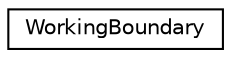 digraph "Graphical Class Hierarchy"
{
  edge [fontname="Helvetica",fontsize="10",labelfontname="Helvetica",labelfontsize="10"];
  node [fontname="Helvetica",fontsize="10",shape=record];
  rankdir="LR";
  Node1 [label="WorkingBoundary",height=0.2,width=0.4,color="black", fillcolor="white", style="filled",URL="$class_working_boundary.html"];
}
